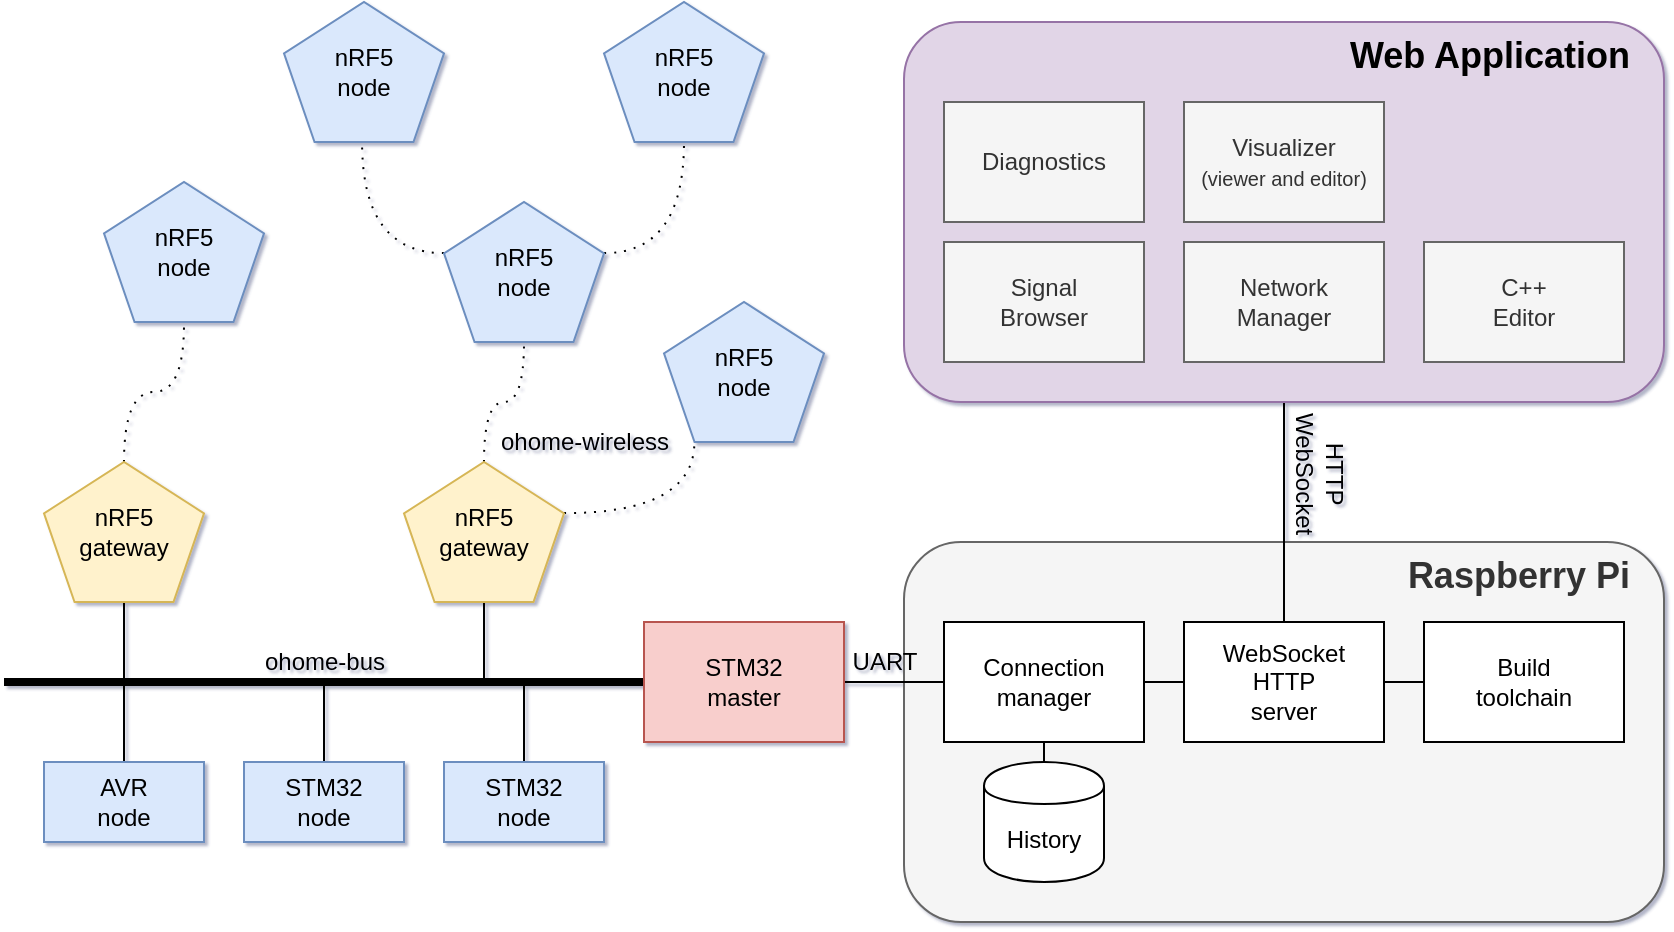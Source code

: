 <mxfile version="12.7.9" type="github">
  <diagram id="bW8LqmMmFKKMqirsRo_a" name="Page-1">
    <mxGraphModel dx="1422" dy="924" grid="1" gridSize="10" guides="1" tooltips="1" connect="1" arrows="1" fold="1" page="1" pageScale="1" pageWidth="1600" pageHeight="1200" math="0" shadow="1">
      <root>
        <mxCell id="0" />
        <mxCell id="1" parent="0" />
        <mxCell id="C8u53YNwapTjj1D6oilC-41" value="&lt;div&gt;&lt;b&gt;&lt;font style=&quot;font-size: 18px&quot;&gt;Raspberry Pi&amp;nbsp; &amp;nbsp;&lt;/font&gt;&lt;/b&gt;&lt;/div&gt;" style="rounded=1;whiteSpace=wrap;html=1;align=right;verticalAlign=top;fillColor=#f5f5f5;strokeColor=#666666;fontColor=#333333;" parent="1" vertex="1">
          <mxGeometry x="470" y="370" width="380" height="190" as="geometry" />
        </mxCell>
        <mxCell id="C8u53YNwapTjj1D6oilC-43" value="" style="edgeStyle=orthogonalEdgeStyle;curved=1;rounded=0;orthogonalLoop=1;jettySize=auto;html=1;endArrow=none;endFill=0;strokeWidth=1;exitX=0.5;exitY=0;exitDx=0;exitDy=0;" parent="1" source="C8u53YNwapTjj1D6oilC-33" target="C8u53YNwapTjj1D6oilC-42" edge="1">
          <mxGeometry relative="1" as="geometry" />
        </mxCell>
        <mxCell id="p3IDcL4OoQrWLYvRTCHp-7" value="HTTP&lt;br&gt;WebSocket" style="text;html=1;align=center;verticalAlign=middle;resizable=0;points=[];labelBackgroundColor=none;rotation=90;" vertex="1" connectable="0" parent="C8u53YNwapTjj1D6oilC-43">
          <mxGeometry x="0.247" relative="1" as="geometry">
            <mxPoint x="18" y="-6.46" as="offset" />
          </mxGeometry>
        </mxCell>
        <mxCell id="C8u53YNwapTjj1D6oilC-42" value="&lt;div&gt;&lt;b&gt;&lt;font style=&quot;font-size: 18px&quot;&gt;Web Application&amp;nbsp; &amp;nbsp;&lt;/font&gt;&lt;/b&gt;&lt;/div&gt;" style="rounded=1;whiteSpace=wrap;html=1;align=right;verticalAlign=top;fillColor=#e1d5e7;strokeColor=#9673a6;" parent="1" vertex="1">
          <mxGeometry x="470" y="110" width="380" height="190" as="geometry" />
        </mxCell>
        <mxCell id="C8u53YNwapTjj1D6oilC-6" style="edgeStyle=orthogonalEdgeStyle;rounded=0;orthogonalLoop=1;jettySize=auto;html=1;exitX=0.5;exitY=0;exitDx=0;exitDy=0;endArrow=none;endFill=0;" parent="1" source="C8u53YNwapTjj1D6oilC-3" edge="1">
          <mxGeometry relative="1" as="geometry">
            <mxPoint x="80" y="440" as="targetPoint" />
          </mxGeometry>
        </mxCell>
        <mxCell id="C8u53YNwapTjj1D6oilC-3" value="AVR&lt;br&gt;node" style="rounded=0;whiteSpace=wrap;html=1;fillColor=#dae8fc;strokeColor=#6c8ebf;" parent="1" vertex="1">
          <mxGeometry x="40" y="480" width="80" height="40" as="geometry" />
        </mxCell>
        <mxCell id="C8u53YNwapTjj1D6oilC-7" style="edgeStyle=orthogonalEdgeStyle;rounded=0;orthogonalLoop=1;jettySize=auto;html=1;exitX=0.5;exitY=0;exitDx=0;exitDy=0;endArrow=none;endFill=0;" parent="1" source="C8u53YNwapTjj1D6oilC-4" edge="1">
          <mxGeometry relative="1" as="geometry">
            <mxPoint x="180" y="440" as="targetPoint" />
          </mxGeometry>
        </mxCell>
        <mxCell id="C8u53YNwapTjj1D6oilC-4" value="STM32&lt;br&gt;node" style="rounded=0;whiteSpace=wrap;html=1;fillColor=#dae8fc;strokeColor=#6c8ebf;" parent="1" vertex="1">
          <mxGeometry x="140" y="480" width="80" height="40" as="geometry" />
        </mxCell>
        <mxCell id="C8u53YNwapTjj1D6oilC-8" style="edgeStyle=orthogonalEdgeStyle;rounded=0;orthogonalLoop=1;jettySize=auto;html=1;exitX=0.5;exitY=0;exitDx=0;exitDy=0;endArrow=none;endFill=0;" parent="1" source="C8u53YNwapTjj1D6oilC-5" edge="1">
          <mxGeometry relative="1" as="geometry">
            <mxPoint x="280" y="440" as="targetPoint" />
          </mxGeometry>
        </mxCell>
        <mxCell id="C8u53YNwapTjj1D6oilC-5" value="STM32&lt;br&gt;node" style="rounded=0;whiteSpace=wrap;html=1;fillColor=#dae8fc;strokeColor=#6c8ebf;" parent="1" vertex="1">
          <mxGeometry x="240" y="480" width="80" height="40" as="geometry" />
        </mxCell>
        <mxCell id="C8u53YNwapTjj1D6oilC-9" value="" style="endArrow=none;html=1;strokeWidth=4;entryX=0;entryY=0.5;entryDx=0;entryDy=0;" parent="1" target="C8u53YNwapTjj1D6oilC-31" edge="1">
          <mxGeometry width="50" height="50" relative="1" as="geometry">
            <mxPoint x="20" y="440" as="sourcePoint" />
            <mxPoint x="340" y="440" as="targetPoint" />
          </mxGeometry>
        </mxCell>
        <mxCell id="p3IDcL4OoQrWLYvRTCHp-4" value="ohome-bus" style="text;html=1;align=center;verticalAlign=middle;resizable=0;points=[];labelBackgroundColor=none;" vertex="1" connectable="0" parent="C8u53YNwapTjj1D6oilC-9">
          <mxGeometry x="-0.35" y="2" relative="1" as="geometry">
            <mxPoint x="55.83" y="-8" as="offset" />
          </mxGeometry>
        </mxCell>
        <mxCell id="C8u53YNwapTjj1D6oilC-12" style="edgeStyle=orthogonalEdgeStyle;rounded=0;orthogonalLoop=1;jettySize=auto;html=1;endArrow=none;endFill=0;strokeWidth=1;" parent="1" source="C8u53YNwapTjj1D6oilC-10" edge="1">
          <mxGeometry relative="1" as="geometry">
            <mxPoint x="80" y="440" as="targetPoint" />
          </mxGeometry>
        </mxCell>
        <mxCell id="C8u53YNwapTjj1D6oilC-16" value="" style="edgeStyle=orthogonalEdgeStyle;rounded=0;orthogonalLoop=1;jettySize=auto;html=1;endArrow=none;endFill=0;strokeWidth=1;entryX=0.5;entryY=1.014;entryDx=0;entryDy=0;entryPerimeter=0;exitX=0.5;exitY=0;exitDx=0;exitDy=0;exitPerimeter=0;elbow=vertical;curved=1;dashed=1;dashPattern=1 4;" parent="1" source="C8u53YNwapTjj1D6oilC-10" target="C8u53YNwapTjj1D6oilC-15" edge="1">
          <mxGeometry relative="1" as="geometry" />
        </mxCell>
        <mxCell id="C8u53YNwapTjj1D6oilC-10" value="nRF5&lt;br&gt;gateway" style="whiteSpace=wrap;html=1;shape=mxgraph.basic.pentagon;fillColor=#fff2cc;strokeColor=#d6b656;" parent="1" vertex="1">
          <mxGeometry x="40" y="330" width="80" height="70" as="geometry" />
        </mxCell>
        <mxCell id="C8u53YNwapTjj1D6oilC-15" value="nRF5&lt;br&gt;node" style="whiteSpace=wrap;html=1;shape=mxgraph.basic.pentagon;fillColor=#dae8fc;strokeColor=#6c8ebf;" parent="1" vertex="1">
          <mxGeometry x="70" y="190" width="80" height="70" as="geometry" />
        </mxCell>
        <mxCell id="C8u53YNwapTjj1D6oilC-18" style="edgeStyle=orthogonalEdgeStyle;curved=1;rounded=0;orthogonalLoop=1;jettySize=auto;html=1;endArrow=none;endFill=0;strokeWidth=1;" parent="1" source="C8u53YNwapTjj1D6oilC-17" edge="1">
          <mxGeometry relative="1" as="geometry">
            <mxPoint x="260" y="440" as="targetPoint" />
          </mxGeometry>
        </mxCell>
        <mxCell id="C8u53YNwapTjj1D6oilC-20" value="" style="edgeStyle=orthogonalEdgeStyle;curved=1;rounded=0;orthogonalLoop=1;jettySize=auto;html=1;endArrow=none;endFill=0;strokeWidth=1;dashed=1;dashPattern=1 4;" parent="1" source="C8u53YNwapTjj1D6oilC-17" target="C8u53YNwapTjj1D6oilC-19" edge="1">
          <mxGeometry relative="1" as="geometry" />
        </mxCell>
        <mxCell id="C8u53YNwapTjj1D6oilC-22" value="" style="edgeStyle=orthogonalEdgeStyle;curved=1;rounded=0;orthogonalLoop=1;jettySize=auto;html=1;endArrow=none;endFill=0;strokeWidth=1;exitX=1;exitY=0.365;exitDx=0;exitDy=0;exitPerimeter=0;entryX=0.19;entryY=1;entryDx=0;entryDy=0;entryPerimeter=0;dashed=1;dashPattern=1 4;" parent="1" source="C8u53YNwapTjj1D6oilC-17" target="C8u53YNwapTjj1D6oilC-21" edge="1">
          <mxGeometry relative="1" as="geometry" />
        </mxCell>
        <mxCell id="p3IDcL4OoQrWLYvRTCHp-6" value="ohome-wireless" style="text;html=1;align=center;verticalAlign=middle;resizable=0;points=[];labelBackgroundColor=none;" vertex="1" connectable="0" parent="C8u53YNwapTjj1D6oilC-22">
          <mxGeometry x="-0.106" y="7" relative="1" as="geometry">
            <mxPoint x="-35.12" y="-28.59" as="offset" />
          </mxGeometry>
        </mxCell>
        <mxCell id="C8u53YNwapTjj1D6oilC-17" value="nRF5&lt;br&gt;gateway" style="whiteSpace=wrap;html=1;shape=mxgraph.basic.pentagon;fillColor=#fff2cc;strokeColor=#d6b656;" parent="1" vertex="1">
          <mxGeometry x="220" y="330" width="80" height="70" as="geometry" />
        </mxCell>
        <mxCell id="C8u53YNwapTjj1D6oilC-21" value="nRF5&lt;br&gt;node" style="whiteSpace=wrap;html=1;shape=mxgraph.basic.pentagon;fillColor=#dae8fc;strokeColor=#6c8ebf;" parent="1" vertex="1">
          <mxGeometry x="350" y="250" width="80" height="70" as="geometry" />
        </mxCell>
        <mxCell id="C8u53YNwapTjj1D6oilC-24" value="" style="edgeStyle=orthogonalEdgeStyle;curved=1;rounded=0;orthogonalLoop=1;jettySize=auto;html=1;endArrow=none;endFill=0;strokeWidth=1;exitX=1;exitY=0.365;exitDx=0;exitDy=0;exitPerimeter=0;dashed=1;dashPattern=1 4;" parent="1" source="C8u53YNwapTjj1D6oilC-19" target="C8u53YNwapTjj1D6oilC-23" edge="1">
          <mxGeometry relative="1" as="geometry" />
        </mxCell>
        <mxCell id="C8u53YNwapTjj1D6oilC-26" value="" style="edgeStyle=orthogonalEdgeStyle;curved=1;rounded=0;orthogonalLoop=1;jettySize=auto;html=1;endArrow=none;endFill=0;strokeWidth=1;exitX=0;exitY=0.365;exitDx=0;exitDy=0;exitPerimeter=0;entryX=0.488;entryY=1;entryDx=0;entryDy=0;entryPerimeter=0;dashed=1;dashPattern=1 4;" parent="1" source="C8u53YNwapTjj1D6oilC-19" target="C8u53YNwapTjj1D6oilC-25" edge="1">
          <mxGeometry relative="1" as="geometry" />
        </mxCell>
        <mxCell id="C8u53YNwapTjj1D6oilC-19" value="nRF5&lt;br&gt;node" style="whiteSpace=wrap;html=1;shape=mxgraph.basic.pentagon;fillColor=#dae8fc;strokeColor=#6c8ebf;" parent="1" vertex="1">
          <mxGeometry x="240" y="200" width="80" height="70" as="geometry" />
        </mxCell>
        <mxCell id="C8u53YNwapTjj1D6oilC-25" value="nRF5&lt;br&gt;node" style="whiteSpace=wrap;html=1;shape=mxgraph.basic.pentagon;fillColor=#dae8fc;strokeColor=#6c8ebf;" parent="1" vertex="1">
          <mxGeometry x="160" y="100" width="80" height="70" as="geometry" />
        </mxCell>
        <mxCell id="C8u53YNwapTjj1D6oilC-23" value="nRF5&lt;br&gt;node" style="whiteSpace=wrap;html=1;shape=mxgraph.basic.pentagon;fillColor=#dae8fc;strokeColor=#6c8ebf;" parent="1" vertex="1">
          <mxGeometry x="320" y="100" width="80" height="70" as="geometry" />
        </mxCell>
        <mxCell id="C8u53YNwapTjj1D6oilC-35" style="edgeStyle=orthogonalEdgeStyle;curved=1;rounded=0;orthogonalLoop=1;jettySize=auto;html=1;exitX=1;exitY=0.5;exitDx=0;exitDy=0;entryX=0;entryY=0.5;entryDx=0;entryDy=0;endArrow=none;endFill=0;strokeWidth=1;" parent="1" source="C8u53YNwapTjj1D6oilC-31" target="C8u53YNwapTjj1D6oilC-32" edge="1">
          <mxGeometry relative="1" as="geometry" />
        </mxCell>
        <mxCell id="p3IDcL4OoQrWLYvRTCHp-5" value="UART" style="text;html=1;align=center;verticalAlign=middle;resizable=0;points=[];labelBackgroundColor=none;" vertex="1" connectable="0" parent="C8u53YNwapTjj1D6oilC-35">
          <mxGeometry x="-0.2" y="1" relative="1" as="geometry">
            <mxPoint y="-9" as="offset" />
          </mxGeometry>
        </mxCell>
        <mxCell id="C8u53YNwapTjj1D6oilC-31" value="STM32&lt;br&gt;master" style="rounded=0;whiteSpace=wrap;html=1;fillColor=#f8cecc;strokeColor=#b85450;" parent="1" vertex="1">
          <mxGeometry x="340" y="410" width="100" height="60" as="geometry" />
        </mxCell>
        <mxCell id="C8u53YNwapTjj1D6oilC-36" style="edgeStyle=orthogonalEdgeStyle;curved=1;rounded=0;orthogonalLoop=1;jettySize=auto;html=1;exitX=1;exitY=0.5;exitDx=0;exitDy=0;entryX=0;entryY=0.5;entryDx=0;entryDy=0;endArrow=none;endFill=0;strokeWidth=1;" parent="1" source="C8u53YNwapTjj1D6oilC-32" target="C8u53YNwapTjj1D6oilC-33" edge="1">
          <mxGeometry relative="1" as="geometry" />
        </mxCell>
        <mxCell id="C8u53YNwapTjj1D6oilC-40" style="edgeStyle=orthogonalEdgeStyle;curved=1;rounded=0;orthogonalLoop=1;jettySize=auto;html=1;exitX=0.5;exitY=1;exitDx=0;exitDy=0;entryX=0.5;entryY=0;entryDx=0;entryDy=0;endArrow=none;endFill=0;strokeWidth=1;" parent="1" source="C8u53YNwapTjj1D6oilC-32" target="C8u53YNwapTjj1D6oilC-39" edge="1">
          <mxGeometry relative="1" as="geometry" />
        </mxCell>
        <mxCell id="C8u53YNwapTjj1D6oilC-32" value="Connection&lt;br&gt;manager" style="rounded=0;whiteSpace=wrap;html=1;" parent="1" vertex="1">
          <mxGeometry x="490" y="410" width="100" height="60" as="geometry" />
        </mxCell>
        <mxCell id="C8u53YNwapTjj1D6oilC-37" style="edgeStyle=orthogonalEdgeStyle;curved=1;rounded=0;orthogonalLoop=1;jettySize=auto;html=1;exitX=1;exitY=0.5;exitDx=0;exitDy=0;entryX=0;entryY=0.5;entryDx=0;entryDy=0;endArrow=none;endFill=0;strokeWidth=1;" parent="1" source="C8u53YNwapTjj1D6oilC-33" target="C8u53YNwapTjj1D6oilC-34" edge="1">
          <mxGeometry relative="1" as="geometry" />
        </mxCell>
        <mxCell id="C8u53YNwapTjj1D6oilC-33" value="WebSocket&lt;br&gt;HTTP&lt;br&gt;server" style="rounded=0;whiteSpace=wrap;html=1;" parent="1" vertex="1">
          <mxGeometry x="610" y="410" width="100" height="60" as="geometry" />
        </mxCell>
        <mxCell id="C8u53YNwapTjj1D6oilC-34" value="Build&lt;br&gt;toolchain" style="rounded=0;whiteSpace=wrap;html=1;" parent="1" vertex="1">
          <mxGeometry x="730" y="410" width="100" height="60" as="geometry" />
        </mxCell>
        <mxCell id="C8u53YNwapTjj1D6oilC-39" value="History" style="shape=cylinder;whiteSpace=wrap;html=1;boundedLbl=1;backgroundOutline=1;" parent="1" vertex="1">
          <mxGeometry x="510" y="480" width="60" height="60" as="geometry" />
        </mxCell>
        <mxCell id="C8u53YNwapTjj1D6oilC-44" value="Signal&lt;br&gt;Browser" style="rounded=0;whiteSpace=wrap;html=1;fillColor=#f5f5f5;strokeColor=#666666;fontColor=#333333;" parent="1" vertex="1">
          <mxGeometry x="490" y="220" width="100" height="60" as="geometry" />
        </mxCell>
        <mxCell id="C8u53YNwapTjj1D6oilC-45" value="Network&lt;br&gt;Manager" style="rounded=0;whiteSpace=wrap;html=1;fillColor=#f5f5f5;strokeColor=#666666;fontColor=#333333;" parent="1" vertex="1">
          <mxGeometry x="610" y="220" width="100" height="60" as="geometry" />
        </mxCell>
        <mxCell id="C8u53YNwapTjj1D6oilC-46" value="C++&lt;br&gt;Editor" style="rounded=0;whiteSpace=wrap;html=1;fillColor=#f5f5f5;strokeColor=#666666;fontColor=#333333;" parent="1" vertex="1">
          <mxGeometry x="730" y="220" width="100" height="60" as="geometry" />
        </mxCell>
        <mxCell id="C8u53YNwapTjj1D6oilC-47" value="Diagnostics" style="rounded=0;whiteSpace=wrap;html=1;fillColor=#f5f5f5;strokeColor=#666666;fontColor=#333333;" parent="1" vertex="1">
          <mxGeometry x="490" y="150" width="100" height="60" as="geometry" />
        </mxCell>
        <mxCell id="C8u53YNwapTjj1D6oilC-48" value="Visualizer&lt;br&gt;&lt;font style=&quot;font-size: 10px&quot;&gt;(viewer and editor)&lt;/font&gt;" style="rounded=0;whiteSpace=wrap;html=1;fillColor=#f5f5f5;strokeColor=#666666;fontColor=#333333;" parent="1" vertex="1">
          <mxGeometry x="610" y="150" width="100" height="60" as="geometry" />
        </mxCell>
      </root>
    </mxGraphModel>
  </diagram>
</mxfile>
